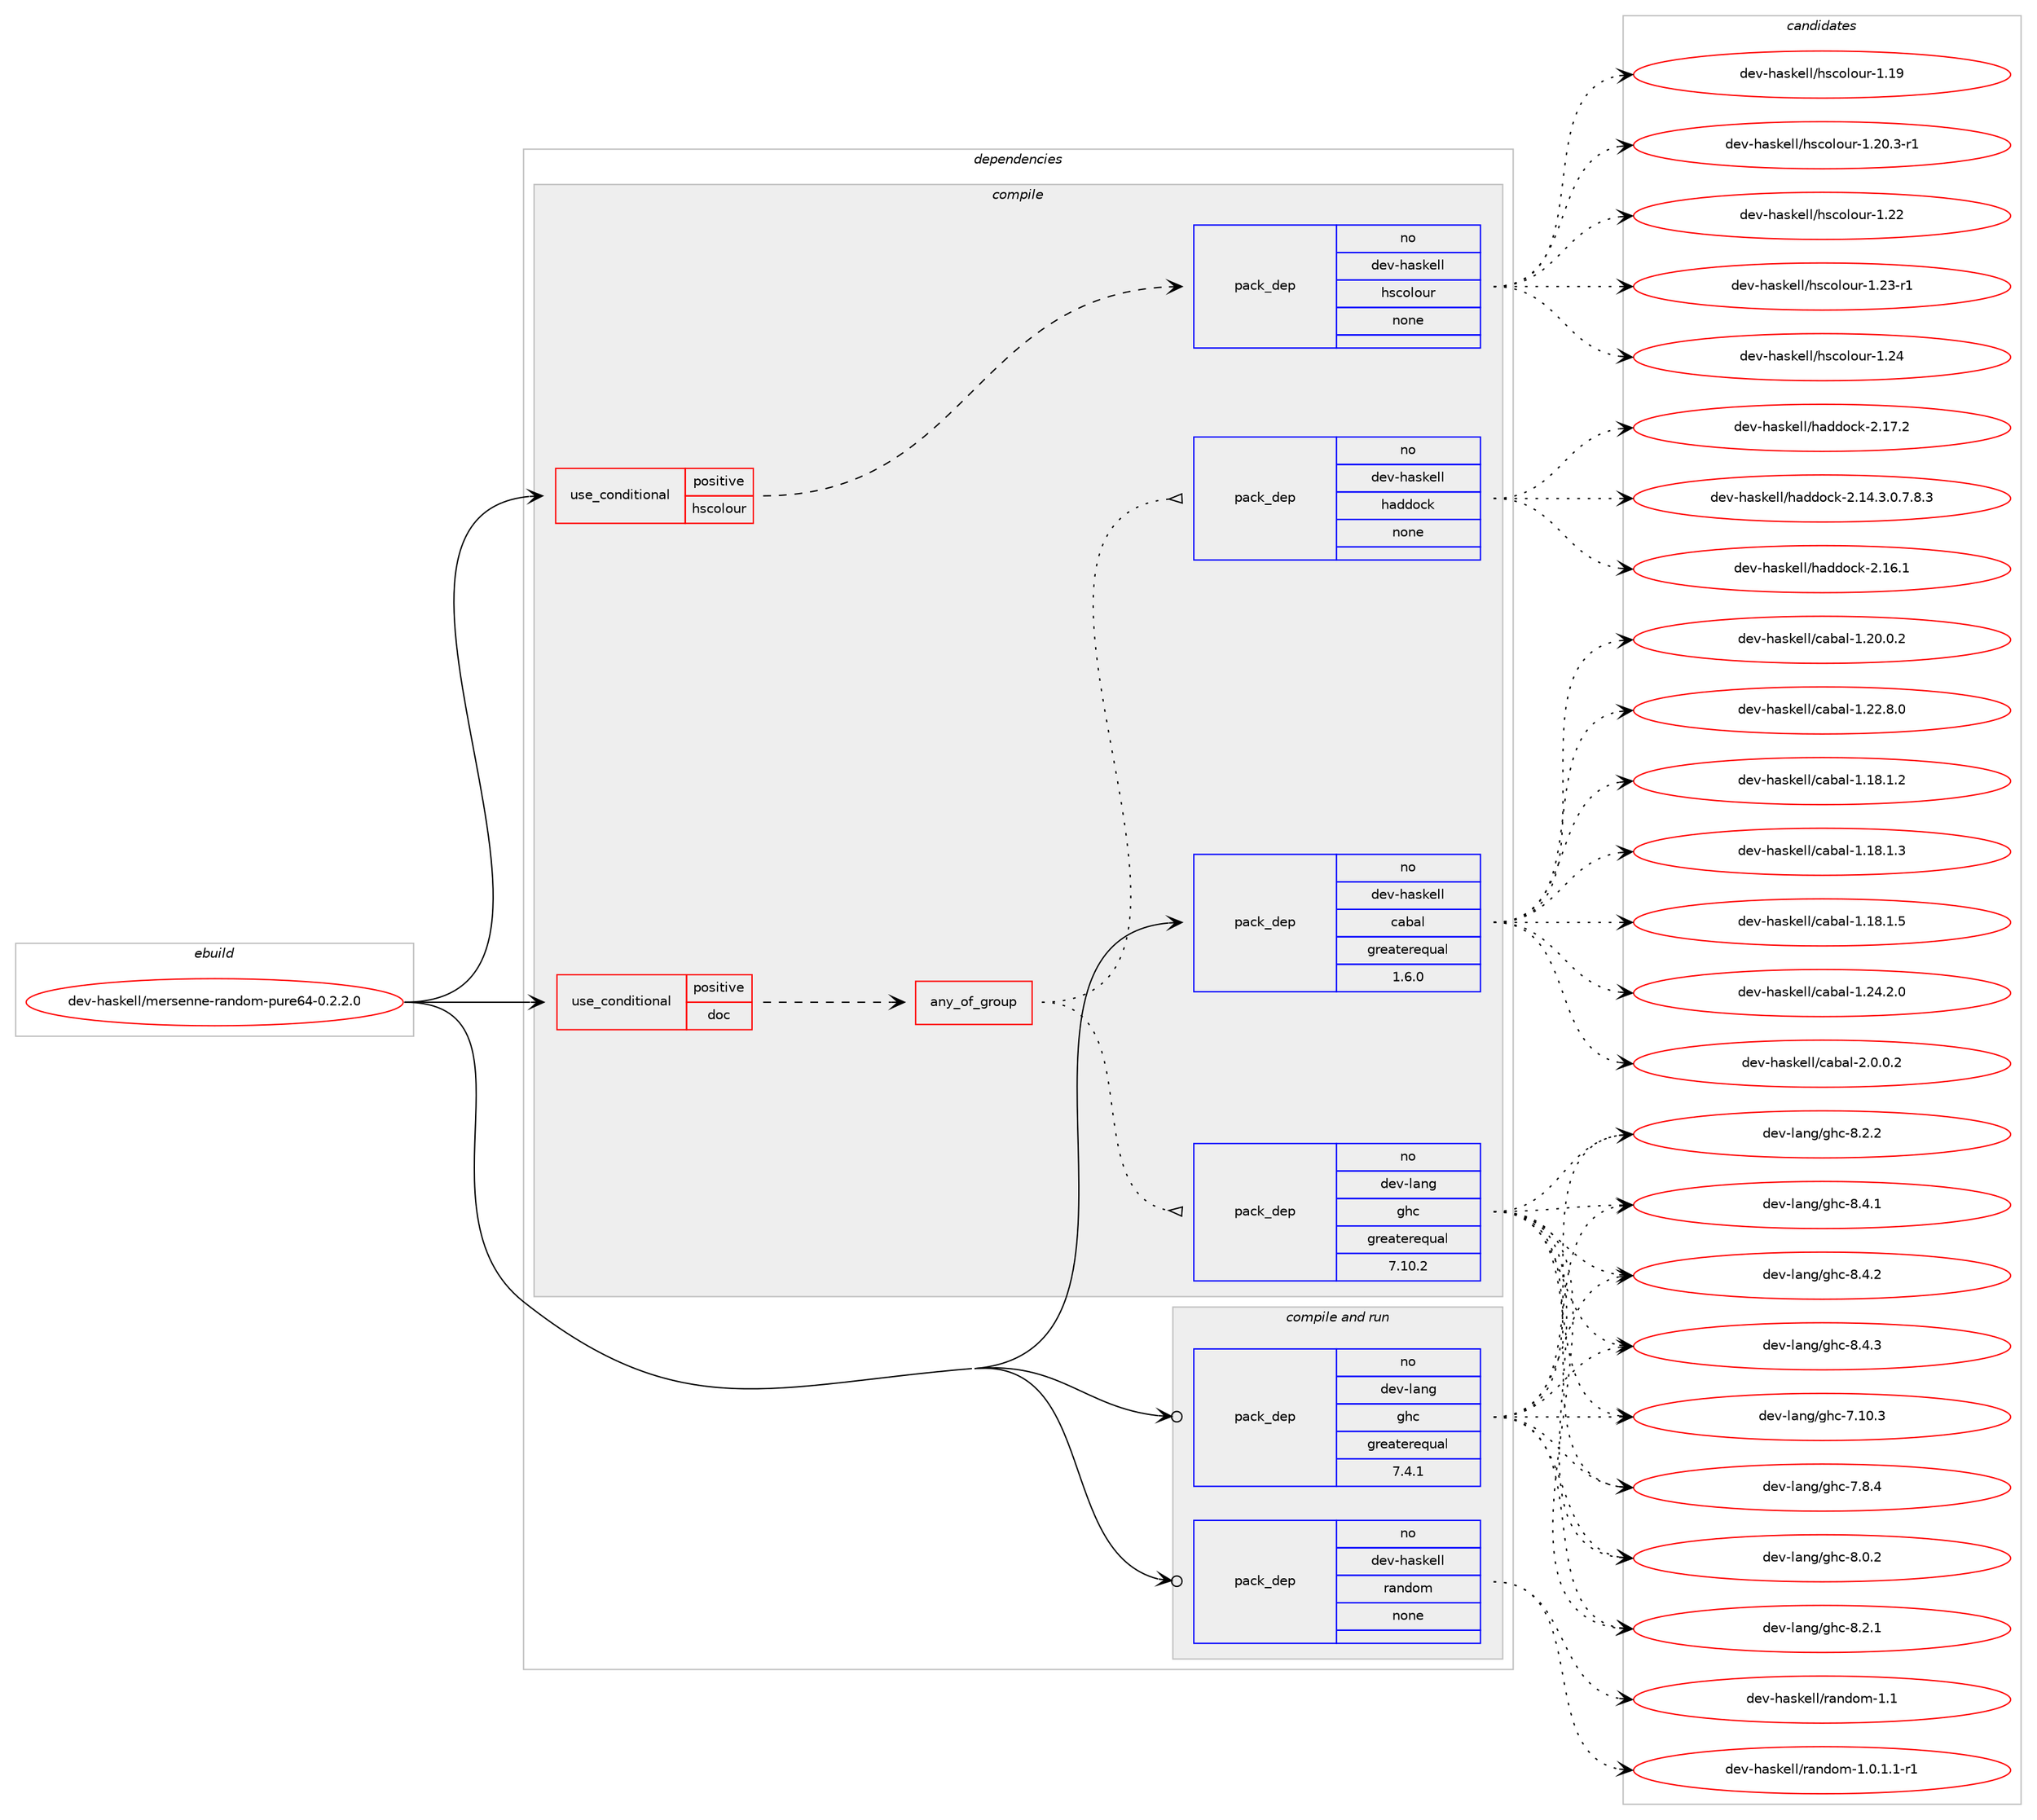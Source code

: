 digraph prolog {

# *************
# Graph options
# *************

newrank=true;
concentrate=true;
compound=true;
graph [rankdir=LR,fontname=Helvetica,fontsize=10,ranksep=1.5];#, ranksep=2.5, nodesep=0.2];
edge  [arrowhead=vee];
node  [fontname=Helvetica,fontsize=10];

# **********
# The ebuild
# **********

subgraph cluster_leftcol {
color=gray;
rank=same;
label=<<i>ebuild</i>>;
id [label="dev-haskell/mersenne-random-pure64-0.2.2.0", color=red, width=4, href="../dev-haskell/mersenne-random-pure64-0.2.2.0.svg"];
}

# ****************
# The dependencies
# ****************

subgraph cluster_midcol {
color=gray;
label=<<i>dependencies</i>>;
subgraph cluster_compile {
fillcolor="#eeeeee";
style=filled;
label=<<i>compile</i>>;
subgraph cond360592 {
dependency1338913 [label=<<TABLE BORDER="0" CELLBORDER="1" CELLSPACING="0" CELLPADDING="4"><TR><TD ROWSPAN="3" CELLPADDING="10">use_conditional</TD></TR><TR><TD>positive</TD></TR><TR><TD>doc</TD></TR></TABLE>>, shape=none, color=red];
subgraph any21219 {
dependency1338914 [label=<<TABLE BORDER="0" CELLBORDER="1" CELLSPACING="0" CELLPADDING="4"><TR><TD CELLPADDING="10">any_of_group</TD></TR></TABLE>>, shape=none, color=red];subgraph pack956550 {
dependency1338915 [label=<<TABLE BORDER="0" CELLBORDER="1" CELLSPACING="0" CELLPADDING="4" WIDTH="220"><TR><TD ROWSPAN="6" CELLPADDING="30">pack_dep</TD></TR><TR><TD WIDTH="110">no</TD></TR><TR><TD>dev-haskell</TD></TR><TR><TD>haddock</TD></TR><TR><TD>none</TD></TR><TR><TD></TD></TR></TABLE>>, shape=none, color=blue];
}
dependency1338914:e -> dependency1338915:w [weight=20,style="dotted",arrowhead="oinv"];
subgraph pack956551 {
dependency1338916 [label=<<TABLE BORDER="0" CELLBORDER="1" CELLSPACING="0" CELLPADDING="4" WIDTH="220"><TR><TD ROWSPAN="6" CELLPADDING="30">pack_dep</TD></TR><TR><TD WIDTH="110">no</TD></TR><TR><TD>dev-lang</TD></TR><TR><TD>ghc</TD></TR><TR><TD>greaterequal</TD></TR><TR><TD>7.10.2</TD></TR></TABLE>>, shape=none, color=blue];
}
dependency1338914:e -> dependency1338916:w [weight=20,style="dotted",arrowhead="oinv"];
}
dependency1338913:e -> dependency1338914:w [weight=20,style="dashed",arrowhead="vee"];
}
id:e -> dependency1338913:w [weight=20,style="solid",arrowhead="vee"];
subgraph cond360593 {
dependency1338917 [label=<<TABLE BORDER="0" CELLBORDER="1" CELLSPACING="0" CELLPADDING="4"><TR><TD ROWSPAN="3" CELLPADDING="10">use_conditional</TD></TR><TR><TD>positive</TD></TR><TR><TD>hscolour</TD></TR></TABLE>>, shape=none, color=red];
subgraph pack956552 {
dependency1338918 [label=<<TABLE BORDER="0" CELLBORDER="1" CELLSPACING="0" CELLPADDING="4" WIDTH="220"><TR><TD ROWSPAN="6" CELLPADDING="30">pack_dep</TD></TR><TR><TD WIDTH="110">no</TD></TR><TR><TD>dev-haskell</TD></TR><TR><TD>hscolour</TD></TR><TR><TD>none</TD></TR><TR><TD></TD></TR></TABLE>>, shape=none, color=blue];
}
dependency1338917:e -> dependency1338918:w [weight=20,style="dashed",arrowhead="vee"];
}
id:e -> dependency1338917:w [weight=20,style="solid",arrowhead="vee"];
subgraph pack956553 {
dependency1338919 [label=<<TABLE BORDER="0" CELLBORDER="1" CELLSPACING="0" CELLPADDING="4" WIDTH="220"><TR><TD ROWSPAN="6" CELLPADDING="30">pack_dep</TD></TR><TR><TD WIDTH="110">no</TD></TR><TR><TD>dev-haskell</TD></TR><TR><TD>cabal</TD></TR><TR><TD>greaterequal</TD></TR><TR><TD>1.6.0</TD></TR></TABLE>>, shape=none, color=blue];
}
id:e -> dependency1338919:w [weight=20,style="solid",arrowhead="vee"];
}
subgraph cluster_compileandrun {
fillcolor="#eeeeee";
style=filled;
label=<<i>compile and run</i>>;
subgraph pack956554 {
dependency1338920 [label=<<TABLE BORDER="0" CELLBORDER="1" CELLSPACING="0" CELLPADDING="4" WIDTH="220"><TR><TD ROWSPAN="6" CELLPADDING="30">pack_dep</TD></TR><TR><TD WIDTH="110">no</TD></TR><TR><TD>dev-haskell</TD></TR><TR><TD>random</TD></TR><TR><TD>none</TD></TR><TR><TD></TD></TR></TABLE>>, shape=none, color=blue];
}
id:e -> dependency1338920:w [weight=20,style="solid",arrowhead="odotvee"];
subgraph pack956555 {
dependency1338921 [label=<<TABLE BORDER="0" CELLBORDER="1" CELLSPACING="0" CELLPADDING="4" WIDTH="220"><TR><TD ROWSPAN="6" CELLPADDING="30">pack_dep</TD></TR><TR><TD WIDTH="110">no</TD></TR><TR><TD>dev-lang</TD></TR><TR><TD>ghc</TD></TR><TR><TD>greaterequal</TD></TR><TR><TD>7.4.1</TD></TR></TABLE>>, shape=none, color=blue];
}
id:e -> dependency1338921:w [weight=20,style="solid",arrowhead="odotvee"];
}
subgraph cluster_run {
fillcolor="#eeeeee";
style=filled;
label=<<i>run</i>>;
}
}

# **************
# The candidates
# **************

subgraph cluster_choices {
rank=same;
color=gray;
label=<<i>candidates</i>>;

subgraph choice956550 {
color=black;
nodesep=1;
choice1001011184510497115107101108108471049710010011199107455046495246514648465546564651 [label="dev-haskell/haddock-2.14.3.0.7.8.3", color=red, width=4,href="../dev-haskell/haddock-2.14.3.0.7.8.3.svg"];
choice100101118451049711510710110810847104971001001119910745504649544649 [label="dev-haskell/haddock-2.16.1", color=red, width=4,href="../dev-haskell/haddock-2.16.1.svg"];
choice100101118451049711510710110810847104971001001119910745504649554650 [label="dev-haskell/haddock-2.17.2", color=red, width=4,href="../dev-haskell/haddock-2.17.2.svg"];
dependency1338915:e -> choice1001011184510497115107101108108471049710010011199107455046495246514648465546564651:w [style=dotted,weight="100"];
dependency1338915:e -> choice100101118451049711510710110810847104971001001119910745504649544649:w [style=dotted,weight="100"];
dependency1338915:e -> choice100101118451049711510710110810847104971001001119910745504649554650:w [style=dotted,weight="100"];
}
subgraph choice956551 {
color=black;
nodesep=1;
choice1001011184510897110103471031049945554649484651 [label="dev-lang/ghc-7.10.3", color=red, width=4,href="../dev-lang/ghc-7.10.3.svg"];
choice10010111845108971101034710310499455546564652 [label="dev-lang/ghc-7.8.4", color=red, width=4,href="../dev-lang/ghc-7.8.4.svg"];
choice10010111845108971101034710310499455646484650 [label="dev-lang/ghc-8.0.2", color=red, width=4,href="../dev-lang/ghc-8.0.2.svg"];
choice10010111845108971101034710310499455646504649 [label="dev-lang/ghc-8.2.1", color=red, width=4,href="../dev-lang/ghc-8.2.1.svg"];
choice10010111845108971101034710310499455646504650 [label="dev-lang/ghc-8.2.2", color=red, width=4,href="../dev-lang/ghc-8.2.2.svg"];
choice10010111845108971101034710310499455646524649 [label="dev-lang/ghc-8.4.1", color=red, width=4,href="../dev-lang/ghc-8.4.1.svg"];
choice10010111845108971101034710310499455646524650 [label="dev-lang/ghc-8.4.2", color=red, width=4,href="../dev-lang/ghc-8.4.2.svg"];
choice10010111845108971101034710310499455646524651 [label="dev-lang/ghc-8.4.3", color=red, width=4,href="../dev-lang/ghc-8.4.3.svg"];
dependency1338916:e -> choice1001011184510897110103471031049945554649484651:w [style=dotted,weight="100"];
dependency1338916:e -> choice10010111845108971101034710310499455546564652:w [style=dotted,weight="100"];
dependency1338916:e -> choice10010111845108971101034710310499455646484650:w [style=dotted,weight="100"];
dependency1338916:e -> choice10010111845108971101034710310499455646504649:w [style=dotted,weight="100"];
dependency1338916:e -> choice10010111845108971101034710310499455646504650:w [style=dotted,weight="100"];
dependency1338916:e -> choice10010111845108971101034710310499455646524649:w [style=dotted,weight="100"];
dependency1338916:e -> choice10010111845108971101034710310499455646524650:w [style=dotted,weight="100"];
dependency1338916:e -> choice10010111845108971101034710310499455646524651:w [style=dotted,weight="100"];
}
subgraph choice956552 {
color=black;
nodesep=1;
choice100101118451049711510710110810847104115991111081111171144549464957 [label="dev-haskell/hscolour-1.19", color=red, width=4,href="../dev-haskell/hscolour-1.19.svg"];
choice10010111845104971151071011081084710411599111108111117114454946504846514511449 [label="dev-haskell/hscolour-1.20.3-r1", color=red, width=4,href="../dev-haskell/hscolour-1.20.3-r1.svg"];
choice100101118451049711510710110810847104115991111081111171144549465050 [label="dev-haskell/hscolour-1.22", color=red, width=4,href="../dev-haskell/hscolour-1.22.svg"];
choice1001011184510497115107101108108471041159911110811111711445494650514511449 [label="dev-haskell/hscolour-1.23-r1", color=red, width=4,href="../dev-haskell/hscolour-1.23-r1.svg"];
choice100101118451049711510710110810847104115991111081111171144549465052 [label="dev-haskell/hscolour-1.24", color=red, width=4,href="../dev-haskell/hscolour-1.24.svg"];
dependency1338918:e -> choice100101118451049711510710110810847104115991111081111171144549464957:w [style=dotted,weight="100"];
dependency1338918:e -> choice10010111845104971151071011081084710411599111108111117114454946504846514511449:w [style=dotted,weight="100"];
dependency1338918:e -> choice100101118451049711510710110810847104115991111081111171144549465050:w [style=dotted,weight="100"];
dependency1338918:e -> choice1001011184510497115107101108108471041159911110811111711445494650514511449:w [style=dotted,weight="100"];
dependency1338918:e -> choice100101118451049711510710110810847104115991111081111171144549465052:w [style=dotted,weight="100"];
}
subgraph choice956553 {
color=black;
nodesep=1;
choice10010111845104971151071011081084799979897108454946495646494650 [label="dev-haskell/cabal-1.18.1.2", color=red, width=4,href="../dev-haskell/cabal-1.18.1.2.svg"];
choice10010111845104971151071011081084799979897108454946495646494651 [label="dev-haskell/cabal-1.18.1.3", color=red, width=4,href="../dev-haskell/cabal-1.18.1.3.svg"];
choice10010111845104971151071011081084799979897108454946495646494653 [label="dev-haskell/cabal-1.18.1.5", color=red, width=4,href="../dev-haskell/cabal-1.18.1.5.svg"];
choice10010111845104971151071011081084799979897108454946504846484650 [label="dev-haskell/cabal-1.20.0.2", color=red, width=4,href="../dev-haskell/cabal-1.20.0.2.svg"];
choice10010111845104971151071011081084799979897108454946505046564648 [label="dev-haskell/cabal-1.22.8.0", color=red, width=4,href="../dev-haskell/cabal-1.22.8.0.svg"];
choice10010111845104971151071011081084799979897108454946505246504648 [label="dev-haskell/cabal-1.24.2.0", color=red, width=4,href="../dev-haskell/cabal-1.24.2.0.svg"];
choice100101118451049711510710110810847999798971084550464846484650 [label="dev-haskell/cabal-2.0.0.2", color=red, width=4,href="../dev-haskell/cabal-2.0.0.2.svg"];
dependency1338919:e -> choice10010111845104971151071011081084799979897108454946495646494650:w [style=dotted,weight="100"];
dependency1338919:e -> choice10010111845104971151071011081084799979897108454946495646494651:w [style=dotted,weight="100"];
dependency1338919:e -> choice10010111845104971151071011081084799979897108454946495646494653:w [style=dotted,weight="100"];
dependency1338919:e -> choice10010111845104971151071011081084799979897108454946504846484650:w [style=dotted,weight="100"];
dependency1338919:e -> choice10010111845104971151071011081084799979897108454946505046564648:w [style=dotted,weight="100"];
dependency1338919:e -> choice10010111845104971151071011081084799979897108454946505246504648:w [style=dotted,weight="100"];
dependency1338919:e -> choice100101118451049711510710110810847999798971084550464846484650:w [style=dotted,weight="100"];
}
subgraph choice956554 {
color=black;
nodesep=1;
choice1001011184510497115107101108108471149711010011110945494648464946494511449 [label="dev-haskell/random-1.0.1.1-r1", color=red, width=4,href="../dev-haskell/random-1.0.1.1-r1.svg"];
choice1001011184510497115107101108108471149711010011110945494649 [label="dev-haskell/random-1.1", color=red, width=4,href="../dev-haskell/random-1.1.svg"];
dependency1338920:e -> choice1001011184510497115107101108108471149711010011110945494648464946494511449:w [style=dotted,weight="100"];
dependency1338920:e -> choice1001011184510497115107101108108471149711010011110945494649:w [style=dotted,weight="100"];
}
subgraph choice956555 {
color=black;
nodesep=1;
choice1001011184510897110103471031049945554649484651 [label="dev-lang/ghc-7.10.3", color=red, width=4,href="../dev-lang/ghc-7.10.3.svg"];
choice10010111845108971101034710310499455546564652 [label="dev-lang/ghc-7.8.4", color=red, width=4,href="../dev-lang/ghc-7.8.4.svg"];
choice10010111845108971101034710310499455646484650 [label="dev-lang/ghc-8.0.2", color=red, width=4,href="../dev-lang/ghc-8.0.2.svg"];
choice10010111845108971101034710310499455646504649 [label="dev-lang/ghc-8.2.1", color=red, width=4,href="../dev-lang/ghc-8.2.1.svg"];
choice10010111845108971101034710310499455646504650 [label="dev-lang/ghc-8.2.2", color=red, width=4,href="../dev-lang/ghc-8.2.2.svg"];
choice10010111845108971101034710310499455646524649 [label="dev-lang/ghc-8.4.1", color=red, width=4,href="../dev-lang/ghc-8.4.1.svg"];
choice10010111845108971101034710310499455646524650 [label="dev-lang/ghc-8.4.2", color=red, width=4,href="../dev-lang/ghc-8.4.2.svg"];
choice10010111845108971101034710310499455646524651 [label="dev-lang/ghc-8.4.3", color=red, width=4,href="../dev-lang/ghc-8.4.3.svg"];
dependency1338921:e -> choice1001011184510897110103471031049945554649484651:w [style=dotted,weight="100"];
dependency1338921:e -> choice10010111845108971101034710310499455546564652:w [style=dotted,weight="100"];
dependency1338921:e -> choice10010111845108971101034710310499455646484650:w [style=dotted,weight="100"];
dependency1338921:e -> choice10010111845108971101034710310499455646504649:w [style=dotted,weight="100"];
dependency1338921:e -> choice10010111845108971101034710310499455646504650:w [style=dotted,weight="100"];
dependency1338921:e -> choice10010111845108971101034710310499455646524649:w [style=dotted,weight="100"];
dependency1338921:e -> choice10010111845108971101034710310499455646524650:w [style=dotted,weight="100"];
dependency1338921:e -> choice10010111845108971101034710310499455646524651:w [style=dotted,weight="100"];
}
}

}
